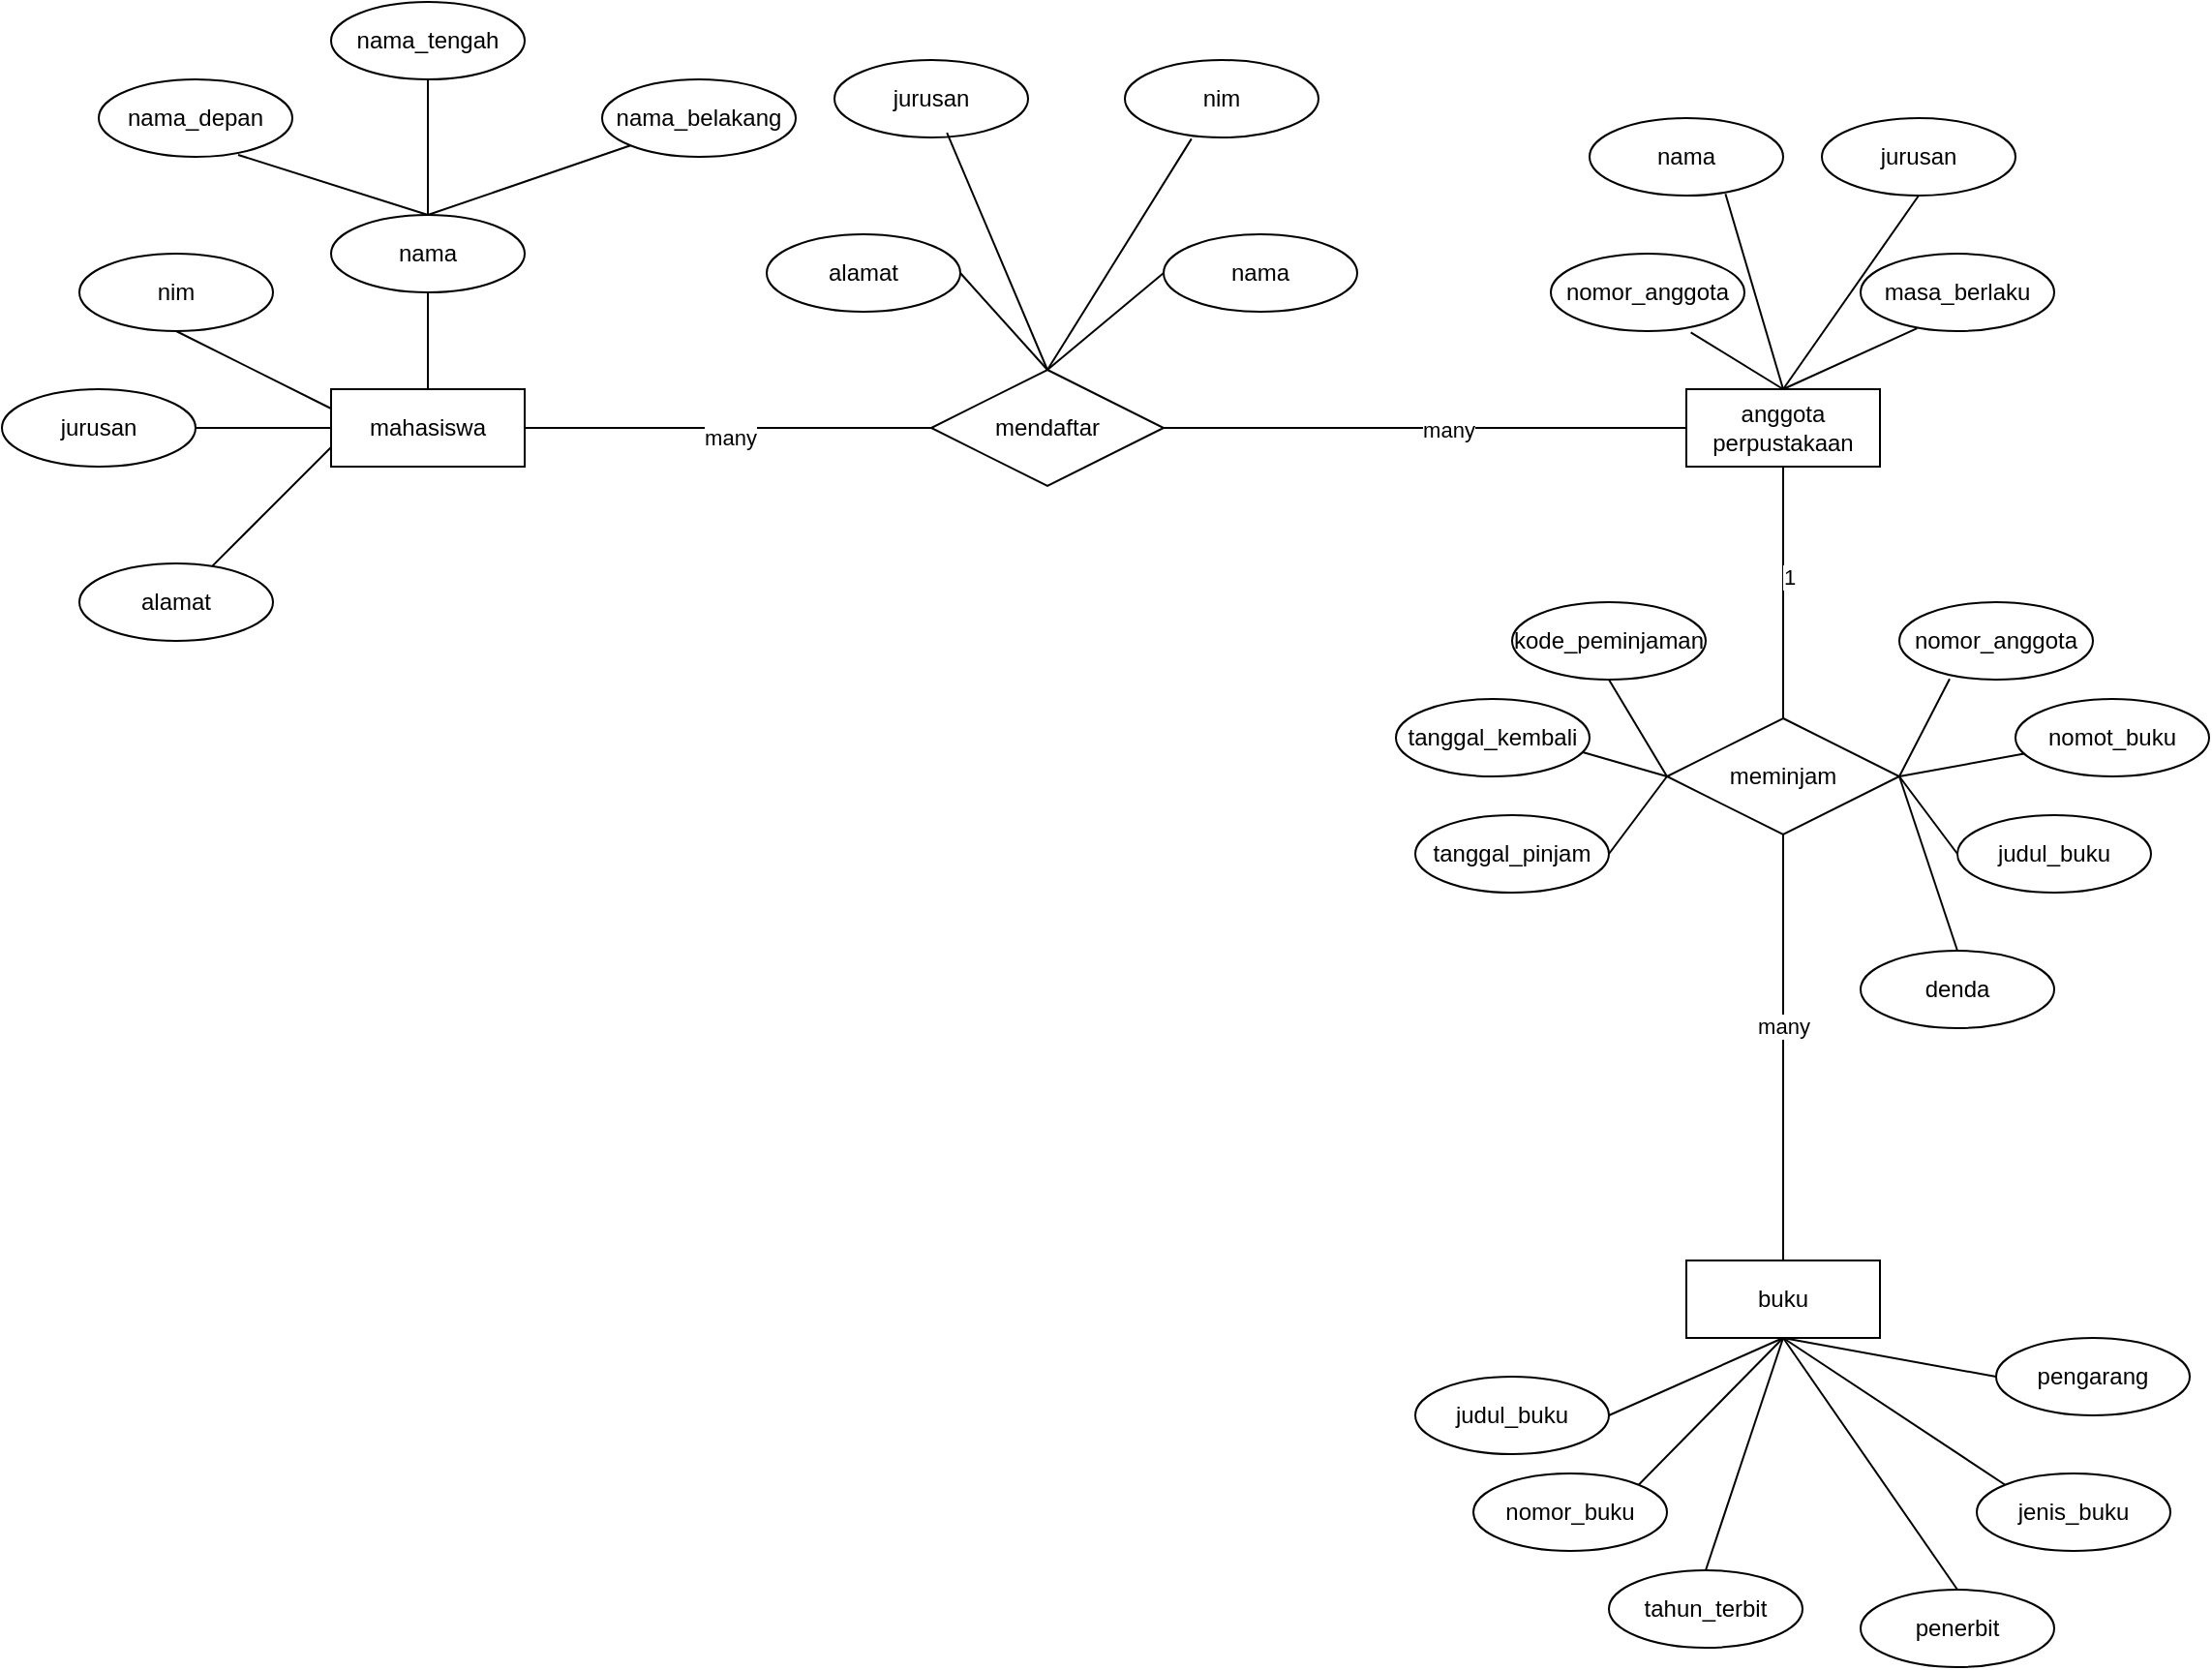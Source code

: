 <mxfile version="24.7.6">
  <diagram name="Page-1" id="V6a1riP6r5GUn1IQwJzq">
    <mxGraphModel dx="1004" dy="659" grid="1" gridSize="10" guides="1" tooltips="1" connect="1" arrows="1" fold="1" page="1" pageScale="1" pageWidth="850" pageHeight="1100" math="0" shadow="0">
      <root>
        <mxCell id="0" />
        <mxCell id="1" parent="0" />
        <mxCell id="k1xJlZbViwifwcdkestp-10" value="mahasiswa" style="whiteSpace=wrap;html=1;align=center;" vertex="1" parent="1">
          <mxGeometry x="200" y="380" width="100" height="40" as="geometry" />
        </mxCell>
        <mxCell id="k1xJlZbViwifwcdkestp-11" value="alamat" style="ellipse;whiteSpace=wrap;html=1;align=center;" vertex="1" parent="1">
          <mxGeometry x="70" y="470" width="100" height="40" as="geometry" />
        </mxCell>
        <mxCell id="k1xJlZbViwifwcdkestp-12" value="jurusan" style="ellipse;whiteSpace=wrap;html=1;align=center;" vertex="1" parent="1">
          <mxGeometry x="30" y="380" width="100" height="40" as="geometry" />
        </mxCell>
        <mxCell id="k1xJlZbViwifwcdkestp-13" value="nim" style="ellipse;whiteSpace=wrap;html=1;align=center;" vertex="1" parent="1">
          <mxGeometry x="70" y="310" width="100" height="40" as="geometry" />
        </mxCell>
        <mxCell id="k1xJlZbViwifwcdkestp-14" value="nama" style="ellipse;whiteSpace=wrap;html=1;align=center;" vertex="1" parent="1">
          <mxGeometry x="200" y="290" width="100" height="40" as="geometry" />
        </mxCell>
        <mxCell id="k1xJlZbViwifwcdkestp-15" value="nama_belakang" style="ellipse;whiteSpace=wrap;html=1;align=center;" vertex="1" parent="1">
          <mxGeometry x="340" y="220" width="100" height="40" as="geometry" />
        </mxCell>
        <mxCell id="k1xJlZbViwifwcdkestp-16" value="nama_depan" style="ellipse;whiteSpace=wrap;html=1;align=center;" vertex="1" parent="1">
          <mxGeometry x="80" y="220" width="100" height="40" as="geometry" />
        </mxCell>
        <mxCell id="k1xJlZbViwifwcdkestp-17" value="nama_tengah" style="ellipse;whiteSpace=wrap;html=1;align=center;" vertex="1" parent="1">
          <mxGeometry x="200" y="180" width="100" height="40" as="geometry" />
        </mxCell>
        <mxCell id="k1xJlZbViwifwcdkestp-23" value="" style="endArrow=none;html=1;rounded=0;entryX=0;entryY=0.5;entryDx=0;entryDy=0;exitX=1;exitY=0.5;exitDx=0;exitDy=0;" edge="1" parent="1" source="k1xJlZbViwifwcdkestp-12" target="k1xJlZbViwifwcdkestp-10">
          <mxGeometry relative="1" as="geometry">
            <mxPoint x="124" y="400" as="sourcePoint" />
            <mxPoint x="300" y="470" as="targetPoint" />
          </mxGeometry>
        </mxCell>
        <mxCell id="k1xJlZbViwifwcdkestp-24" value="" style="endArrow=none;html=1;rounded=0;entryX=0;entryY=0.75;entryDx=0;entryDy=0;" edge="1" parent="1" source="k1xJlZbViwifwcdkestp-11" target="k1xJlZbViwifwcdkestp-10">
          <mxGeometry relative="1" as="geometry">
            <mxPoint x="190" y="470" as="sourcePoint" />
            <mxPoint x="350" y="470" as="targetPoint" />
          </mxGeometry>
        </mxCell>
        <mxCell id="k1xJlZbViwifwcdkestp-25" value="" style="endArrow=none;html=1;rounded=0;entryX=0;entryY=0.25;entryDx=0;entryDy=0;exitX=0.5;exitY=1;exitDx=0;exitDy=0;" edge="1" parent="1" source="k1xJlZbViwifwcdkestp-13" target="k1xJlZbViwifwcdkestp-10">
          <mxGeometry relative="1" as="geometry">
            <mxPoint x="190" y="340" as="sourcePoint" />
            <mxPoint x="400" y="370" as="targetPoint" />
          </mxGeometry>
        </mxCell>
        <mxCell id="k1xJlZbViwifwcdkestp-26" value="" style="endArrow=none;html=1;rounded=0;exitX=0.5;exitY=0;exitDx=0;exitDy=0;entryX=0.5;entryY=1;entryDx=0;entryDy=0;" edge="1" parent="1" source="k1xJlZbViwifwcdkestp-10" target="k1xJlZbViwifwcdkestp-14">
          <mxGeometry relative="1" as="geometry">
            <mxPoint x="270" y="360" as="sourcePoint" />
            <mxPoint x="430" y="360" as="targetPoint" />
          </mxGeometry>
        </mxCell>
        <mxCell id="k1xJlZbViwifwcdkestp-27" value="" style="endArrow=none;html=1;rounded=0;exitX=0.5;exitY=0;exitDx=0;exitDy=0;entryX=0;entryY=1;entryDx=0;entryDy=0;" edge="1" parent="1" source="k1xJlZbViwifwcdkestp-14" target="k1xJlZbViwifwcdkestp-15">
          <mxGeometry relative="1" as="geometry">
            <mxPoint x="310" y="290" as="sourcePoint" />
            <mxPoint x="470" y="290" as="targetPoint" />
          </mxGeometry>
        </mxCell>
        <mxCell id="k1xJlZbViwifwcdkestp-28" value="" style="endArrow=none;html=1;rounded=0;entryX=0.5;entryY=0;entryDx=0;entryDy=0;exitX=0.72;exitY=0.975;exitDx=0;exitDy=0;exitPerimeter=0;" edge="1" parent="1" source="k1xJlZbViwifwcdkestp-16" target="k1xJlZbViwifwcdkestp-14">
          <mxGeometry relative="1" as="geometry">
            <mxPoint x="130" y="270" as="sourcePoint" />
            <mxPoint x="290" y="270" as="targetPoint" />
          </mxGeometry>
        </mxCell>
        <mxCell id="k1xJlZbViwifwcdkestp-29" value="" style="endArrow=none;html=1;rounded=0;exitX=0.5;exitY=0;exitDx=0;exitDy=0;entryX=0.5;entryY=1;entryDx=0;entryDy=0;" edge="1" parent="1" source="k1xJlZbViwifwcdkestp-14" target="k1xJlZbViwifwcdkestp-17">
          <mxGeometry relative="1" as="geometry">
            <mxPoint x="260" y="260" as="sourcePoint" />
            <mxPoint x="420" y="260" as="targetPoint" />
          </mxGeometry>
        </mxCell>
        <mxCell id="k1xJlZbViwifwcdkestp-30" value="mendaftar" style="shape=rhombus;perimeter=rhombusPerimeter;whiteSpace=wrap;html=1;align=center;" vertex="1" parent="1">
          <mxGeometry x="510" y="370" width="120" height="60" as="geometry" />
        </mxCell>
        <mxCell id="k1xJlZbViwifwcdkestp-31" value="" style="endArrow=none;html=1;rounded=0;exitX=1;exitY=0.5;exitDx=0;exitDy=0;entryX=0;entryY=0.5;entryDx=0;entryDy=0;" edge="1" parent="1" source="k1xJlZbViwifwcdkestp-10" target="k1xJlZbViwifwcdkestp-30">
          <mxGeometry relative="1" as="geometry">
            <mxPoint x="320" y="399.5" as="sourcePoint" />
            <mxPoint x="480" y="399.5" as="targetPoint" />
          </mxGeometry>
        </mxCell>
        <mxCell id="k1xJlZbViwifwcdkestp-84" value="many" style="edgeLabel;html=1;align=center;verticalAlign=middle;resizable=0;points=[];" vertex="1" connectable="0" parent="k1xJlZbViwifwcdkestp-31">
          <mxGeometry x="0.004" y="-5" relative="1" as="geometry">
            <mxPoint as="offset" />
          </mxGeometry>
        </mxCell>
        <mxCell id="k1xJlZbViwifwcdkestp-33" value="alamat" style="ellipse;whiteSpace=wrap;html=1;align=center;" vertex="1" parent="1">
          <mxGeometry x="425" y="300" width="100" height="40" as="geometry" />
        </mxCell>
        <mxCell id="k1xJlZbViwifwcdkestp-34" value="nama" style="ellipse;whiteSpace=wrap;html=1;align=center;" vertex="1" parent="1">
          <mxGeometry x="630" y="300" width="100" height="40" as="geometry" />
        </mxCell>
        <mxCell id="k1xJlZbViwifwcdkestp-35" value="jurusan" style="ellipse;whiteSpace=wrap;html=1;align=center;" vertex="1" parent="1">
          <mxGeometry x="460" y="210" width="100" height="40" as="geometry" />
        </mxCell>
        <mxCell id="k1xJlZbViwifwcdkestp-36" value="nim" style="ellipse;whiteSpace=wrap;html=1;align=center;" vertex="1" parent="1">
          <mxGeometry x="610" y="210" width="100" height="40" as="geometry" />
        </mxCell>
        <mxCell id="k1xJlZbViwifwcdkestp-37" value="" style="endArrow=none;html=1;rounded=0;entryX=0.5;entryY=0;entryDx=0;entryDy=0;exitX=1;exitY=0.5;exitDx=0;exitDy=0;" edge="1" parent="1" source="k1xJlZbViwifwcdkestp-33" target="k1xJlZbViwifwcdkestp-30">
          <mxGeometry relative="1" as="geometry">
            <mxPoint x="520" y="360" as="sourcePoint" />
            <mxPoint x="670" y="360" as="targetPoint" />
          </mxGeometry>
        </mxCell>
        <mxCell id="k1xJlZbViwifwcdkestp-38" value="" style="endArrow=none;html=1;rounded=0;exitX=0.5;exitY=0;exitDx=0;exitDy=0;entryX=0;entryY=0.5;entryDx=0;entryDy=0;" edge="1" parent="1" source="k1xJlZbViwifwcdkestp-30" target="k1xJlZbViwifwcdkestp-34">
          <mxGeometry relative="1" as="geometry">
            <mxPoint x="520" y="360" as="sourcePoint" />
            <mxPoint x="680" y="360" as="targetPoint" />
          </mxGeometry>
        </mxCell>
        <mxCell id="k1xJlZbViwifwcdkestp-39" value="" style="endArrow=none;html=1;rounded=0;exitX=0.5;exitY=0;exitDx=0;exitDy=0;entryX=0.581;entryY=0.938;entryDx=0;entryDy=0;entryPerimeter=0;" edge="1" parent="1" source="k1xJlZbViwifwcdkestp-30" target="k1xJlZbViwifwcdkestp-35">
          <mxGeometry relative="1" as="geometry">
            <mxPoint x="520" y="360" as="sourcePoint" />
            <mxPoint x="680" y="360" as="targetPoint" />
          </mxGeometry>
        </mxCell>
        <mxCell id="k1xJlZbViwifwcdkestp-40" value="" style="endArrow=none;html=1;rounded=0;exitX=0.5;exitY=0;exitDx=0;exitDy=0;entryX=0.344;entryY=1.017;entryDx=0;entryDy=0;entryPerimeter=0;" edge="1" parent="1" source="k1xJlZbViwifwcdkestp-30" target="k1xJlZbViwifwcdkestp-36">
          <mxGeometry relative="1" as="geometry">
            <mxPoint x="520" y="360" as="sourcePoint" />
            <mxPoint x="680" y="360" as="targetPoint" />
          </mxGeometry>
        </mxCell>
        <mxCell id="k1xJlZbViwifwcdkestp-41" value="anggota&lt;div&gt;perpustakaan&lt;/div&gt;" style="whiteSpace=wrap;html=1;align=center;" vertex="1" parent="1">
          <mxGeometry x="900" y="380" width="100" height="40" as="geometry" />
        </mxCell>
        <mxCell id="k1xJlZbViwifwcdkestp-42" value="" style="endArrow=none;html=1;rounded=0;exitX=1;exitY=0.5;exitDx=0;exitDy=0;entryX=0;entryY=0.5;entryDx=0;entryDy=0;" edge="1" parent="1" source="k1xJlZbViwifwcdkestp-30" target="k1xJlZbViwifwcdkestp-41">
          <mxGeometry relative="1" as="geometry">
            <mxPoint x="670" y="400" as="sourcePoint" />
            <mxPoint x="830" y="400" as="targetPoint" />
          </mxGeometry>
        </mxCell>
        <mxCell id="k1xJlZbViwifwcdkestp-85" value="many" style="edgeLabel;html=1;align=center;verticalAlign=middle;resizable=0;points=[];" vertex="1" connectable="0" parent="k1xJlZbViwifwcdkestp-42">
          <mxGeometry x="0.089" y="-1" relative="1" as="geometry">
            <mxPoint as="offset" />
          </mxGeometry>
        </mxCell>
        <mxCell id="k1xJlZbViwifwcdkestp-43" value="nomor_anggota" style="ellipse;whiteSpace=wrap;html=1;align=center;" vertex="1" parent="1">
          <mxGeometry x="830" y="310" width="100" height="40" as="geometry" />
        </mxCell>
        <mxCell id="k1xJlZbViwifwcdkestp-44" value="masa_berlaku" style="ellipse;whiteSpace=wrap;html=1;align=center;" vertex="1" parent="1">
          <mxGeometry x="990" y="310" width="100" height="40" as="geometry" />
        </mxCell>
        <mxCell id="k1xJlZbViwifwcdkestp-45" value="nama" style="ellipse;whiteSpace=wrap;html=1;align=center;" vertex="1" parent="1">
          <mxGeometry x="850" y="240" width="100" height="40" as="geometry" />
        </mxCell>
        <mxCell id="k1xJlZbViwifwcdkestp-46" value="jurusan" style="ellipse;whiteSpace=wrap;html=1;align=center;" vertex="1" parent="1">
          <mxGeometry x="970" y="240" width="100" height="40" as="geometry" />
        </mxCell>
        <mxCell id="k1xJlZbViwifwcdkestp-47" value="" style="endArrow=none;html=1;rounded=0;exitX=0.723;exitY=1.017;exitDx=0;exitDy=0;exitPerimeter=0;entryX=0.5;entryY=0;entryDx=0;entryDy=0;" edge="1" parent="1" source="k1xJlZbViwifwcdkestp-43" target="k1xJlZbViwifwcdkestp-41">
          <mxGeometry relative="1" as="geometry">
            <mxPoint x="730" y="350" as="sourcePoint" />
            <mxPoint x="950" y="330" as="targetPoint" />
          </mxGeometry>
        </mxCell>
        <mxCell id="k1xJlZbViwifwcdkestp-48" value="" style="endArrow=none;html=1;rounded=0;entryX=0.292;entryY=0.964;entryDx=0;entryDy=0;entryPerimeter=0;exitX=0.5;exitY=0;exitDx=0;exitDy=0;" edge="1" parent="1" source="k1xJlZbViwifwcdkestp-41" target="k1xJlZbViwifwcdkestp-44">
          <mxGeometry relative="1" as="geometry">
            <mxPoint x="970" y="380" as="sourcePoint" />
            <mxPoint x="1180" y="370" as="targetPoint" />
          </mxGeometry>
        </mxCell>
        <mxCell id="k1xJlZbViwifwcdkestp-49" value="" style="endArrow=none;html=1;rounded=0;entryX=0.5;entryY=0;entryDx=0;entryDy=0;exitX=0.702;exitY=0.978;exitDx=0;exitDy=0;exitPerimeter=0;" edge="1" parent="1" source="k1xJlZbViwifwcdkestp-45" target="k1xJlZbViwifwcdkestp-41">
          <mxGeometry relative="1" as="geometry">
            <mxPoint x="730" y="350" as="sourcePoint" />
            <mxPoint x="890" y="350" as="targetPoint" />
          </mxGeometry>
        </mxCell>
        <mxCell id="k1xJlZbViwifwcdkestp-50" value="" style="endArrow=none;html=1;rounded=0;exitX=0.5;exitY=1;exitDx=0;exitDy=0;entryX=0.5;entryY=0;entryDx=0;entryDy=0;" edge="1" parent="1" source="k1xJlZbViwifwcdkestp-46" target="k1xJlZbViwifwcdkestp-41">
          <mxGeometry relative="1" as="geometry">
            <mxPoint x="890" y="300" as="sourcePoint" />
            <mxPoint x="970" y="330" as="targetPoint" />
          </mxGeometry>
        </mxCell>
        <mxCell id="k1xJlZbViwifwcdkestp-52" value="meminjam" style="shape=rhombus;perimeter=rhombusPerimeter;whiteSpace=wrap;html=1;align=center;" vertex="1" parent="1">
          <mxGeometry x="890" y="550" width="120" height="60" as="geometry" />
        </mxCell>
        <mxCell id="k1xJlZbViwifwcdkestp-53" value="" style="endArrow=none;html=1;rounded=0;entryX=0.5;entryY=1;entryDx=0;entryDy=0;" edge="1" parent="1" source="k1xJlZbViwifwcdkestp-52" target="k1xJlZbViwifwcdkestp-41">
          <mxGeometry relative="1" as="geometry">
            <mxPoint x="730" y="520" as="sourcePoint" />
            <mxPoint x="890" y="520" as="targetPoint" />
          </mxGeometry>
        </mxCell>
        <mxCell id="k1xJlZbViwifwcdkestp-86" value="1" style="edgeLabel;html=1;align=center;verticalAlign=middle;resizable=0;points=[];" vertex="1" connectable="0" parent="k1xJlZbViwifwcdkestp-53">
          <mxGeometry x="0.126" y="-3" relative="1" as="geometry">
            <mxPoint as="offset" />
          </mxGeometry>
        </mxCell>
        <mxCell id="k1xJlZbViwifwcdkestp-54" value="kode_peminjaman" style="ellipse;whiteSpace=wrap;html=1;align=center;" vertex="1" parent="1">
          <mxGeometry x="810" y="490" width="100" height="40" as="geometry" />
        </mxCell>
        <mxCell id="k1xJlZbViwifwcdkestp-55" value="tanggal_kembali" style="ellipse;whiteSpace=wrap;html=1;align=center;" vertex="1" parent="1">
          <mxGeometry x="750" y="540" width="100" height="40" as="geometry" />
        </mxCell>
        <mxCell id="k1xJlZbViwifwcdkestp-56" value="tanggal_pinjam" style="ellipse;whiteSpace=wrap;html=1;align=center;" vertex="1" parent="1">
          <mxGeometry x="760" y="600" width="100" height="40" as="geometry" />
        </mxCell>
        <mxCell id="k1xJlZbViwifwcdkestp-57" value="" style="endArrow=none;html=1;rounded=0;entryX=0;entryY=0.5;entryDx=0;entryDy=0;exitX=0.5;exitY=1;exitDx=0;exitDy=0;" edge="1" parent="1" source="k1xJlZbViwifwcdkestp-54" target="k1xJlZbViwifwcdkestp-52">
          <mxGeometry relative="1" as="geometry">
            <mxPoint x="920" y="660" as="sourcePoint" />
            <mxPoint x="1080" y="660" as="targetPoint" />
          </mxGeometry>
        </mxCell>
        <mxCell id="k1xJlZbViwifwcdkestp-58" value="" style="endArrow=none;html=1;rounded=0;entryX=0;entryY=0.5;entryDx=0;entryDy=0;exitX=0.965;exitY=0.688;exitDx=0;exitDy=0;exitPerimeter=0;" edge="1" parent="1" source="k1xJlZbViwifwcdkestp-55" target="k1xJlZbViwifwcdkestp-52">
          <mxGeometry relative="1" as="geometry">
            <mxPoint x="880" y="660" as="sourcePoint" />
            <mxPoint x="1040" y="660" as="targetPoint" />
          </mxGeometry>
        </mxCell>
        <mxCell id="k1xJlZbViwifwcdkestp-59" value="" style="endArrow=none;html=1;rounded=0;entryX=0;entryY=0.5;entryDx=0;entryDy=0;exitX=1;exitY=0.5;exitDx=0;exitDy=0;" edge="1" parent="1" source="k1xJlZbViwifwcdkestp-56" target="k1xJlZbViwifwcdkestp-52">
          <mxGeometry relative="1" as="geometry">
            <mxPoint x="920" y="650" as="sourcePoint" />
            <mxPoint x="1080" y="650" as="targetPoint" />
          </mxGeometry>
        </mxCell>
        <mxCell id="k1xJlZbViwifwcdkestp-60" value="nomor_anggota" style="ellipse;whiteSpace=wrap;html=1;align=center;" vertex="1" parent="1">
          <mxGeometry x="1010" y="490" width="100" height="40" as="geometry" />
        </mxCell>
        <mxCell id="k1xJlZbViwifwcdkestp-61" value="nomot_buku" style="ellipse;whiteSpace=wrap;html=1;align=center;" vertex="1" parent="1">
          <mxGeometry x="1070" y="540" width="100" height="40" as="geometry" />
        </mxCell>
        <mxCell id="k1xJlZbViwifwcdkestp-62" value="judul_buku" style="ellipse;whiteSpace=wrap;html=1;align=center;" vertex="1" parent="1">
          <mxGeometry x="1040" y="600" width="100" height="40" as="geometry" />
        </mxCell>
        <mxCell id="k1xJlZbViwifwcdkestp-63" value="denda" style="ellipse;whiteSpace=wrap;html=1;align=center;" vertex="1" parent="1">
          <mxGeometry x="990" y="670" width="100" height="40" as="geometry" />
        </mxCell>
        <mxCell id="k1xJlZbViwifwcdkestp-64" value="" style="endArrow=none;html=1;rounded=0;exitX=1;exitY=0.5;exitDx=0;exitDy=0;entryX=0.26;entryY=0.991;entryDx=0;entryDy=0;entryPerimeter=0;" edge="1" parent="1" source="k1xJlZbViwifwcdkestp-52" target="k1xJlZbViwifwcdkestp-60">
          <mxGeometry relative="1" as="geometry">
            <mxPoint x="830" y="550" as="sourcePoint" />
            <mxPoint x="990" y="550" as="targetPoint" />
          </mxGeometry>
        </mxCell>
        <mxCell id="k1xJlZbViwifwcdkestp-65" value="" style="endArrow=none;html=1;rounded=0;entryX=1;entryY=0.5;entryDx=0;entryDy=0;" edge="1" parent="1" source="k1xJlZbViwifwcdkestp-61" target="k1xJlZbViwifwcdkestp-52">
          <mxGeometry relative="1" as="geometry">
            <mxPoint x="830" y="550" as="sourcePoint" />
            <mxPoint x="990" y="550" as="targetPoint" />
          </mxGeometry>
        </mxCell>
        <mxCell id="k1xJlZbViwifwcdkestp-66" value="" style="endArrow=none;html=1;rounded=0;entryX=1;entryY=0.5;entryDx=0;entryDy=0;exitX=0;exitY=0.5;exitDx=0;exitDy=0;" edge="1" parent="1" source="k1xJlZbViwifwcdkestp-62" target="k1xJlZbViwifwcdkestp-52">
          <mxGeometry relative="1" as="geometry">
            <mxPoint x="700" y="670" as="sourcePoint" />
            <mxPoint x="860" y="670" as="targetPoint" />
          </mxGeometry>
        </mxCell>
        <mxCell id="k1xJlZbViwifwcdkestp-67" value="" style="endArrow=none;html=1;rounded=0;entryX=1;entryY=0.5;entryDx=0;entryDy=0;exitX=0.5;exitY=0;exitDx=0;exitDy=0;" edge="1" parent="1" source="k1xJlZbViwifwcdkestp-63" target="k1xJlZbViwifwcdkestp-52">
          <mxGeometry relative="1" as="geometry">
            <mxPoint x="710" y="640" as="sourcePoint" />
            <mxPoint x="1010" y="580" as="targetPoint" />
          </mxGeometry>
        </mxCell>
        <mxCell id="k1xJlZbViwifwcdkestp-68" value="" style="endArrow=none;html=1;rounded=0;entryX=0.5;entryY=1;entryDx=0;entryDy=0;exitX=0.5;exitY=0;exitDx=0;exitDy=0;" edge="1" parent="1" source="k1xJlZbViwifwcdkestp-69" target="k1xJlZbViwifwcdkestp-52">
          <mxGeometry relative="1" as="geometry">
            <mxPoint x="950" y="800" as="sourcePoint" />
            <mxPoint x="990" y="760" as="targetPoint" />
          </mxGeometry>
        </mxCell>
        <mxCell id="k1xJlZbViwifwcdkestp-87" value="many" style="edgeLabel;html=1;align=center;verticalAlign=middle;resizable=0;points=[];" vertex="1" connectable="0" parent="k1xJlZbViwifwcdkestp-68">
          <mxGeometry x="0.106" relative="1" as="geometry">
            <mxPoint as="offset" />
          </mxGeometry>
        </mxCell>
        <mxCell id="k1xJlZbViwifwcdkestp-69" value="buku" style="whiteSpace=wrap;html=1;align=center;" vertex="1" parent="1">
          <mxGeometry x="900" y="830" width="100" height="40" as="geometry" />
        </mxCell>
        <mxCell id="k1xJlZbViwifwcdkestp-70" value="judul_buku" style="ellipse;whiteSpace=wrap;html=1;align=center;" vertex="1" parent="1">
          <mxGeometry x="760" y="890" width="100" height="40" as="geometry" />
        </mxCell>
        <mxCell id="k1xJlZbViwifwcdkestp-72" value="" style="endArrow=none;html=1;rounded=0;entryX=0.5;entryY=1;entryDx=0;entryDy=0;exitX=1;exitY=0.5;exitDx=0;exitDy=0;" edge="1" parent="1" source="k1xJlZbViwifwcdkestp-70" target="k1xJlZbViwifwcdkestp-69">
          <mxGeometry relative="1" as="geometry">
            <mxPoint x="940" y="940" as="sourcePoint" />
            <mxPoint x="1100" y="940" as="targetPoint" />
          </mxGeometry>
        </mxCell>
        <mxCell id="k1xJlZbViwifwcdkestp-73" value="nomor_buku" style="ellipse;whiteSpace=wrap;html=1;align=center;" vertex="1" parent="1">
          <mxGeometry x="790" y="940" width="100" height="40" as="geometry" />
        </mxCell>
        <mxCell id="k1xJlZbViwifwcdkestp-74" value="tahun_terbit" style="ellipse;whiteSpace=wrap;html=1;align=center;" vertex="1" parent="1">
          <mxGeometry x="860" y="990" width="100" height="40" as="geometry" />
        </mxCell>
        <mxCell id="k1xJlZbViwifwcdkestp-75" value="penerbit" style="ellipse;whiteSpace=wrap;html=1;align=center;" vertex="1" parent="1">
          <mxGeometry x="990" y="1000" width="100" height="40" as="geometry" />
        </mxCell>
        <mxCell id="k1xJlZbViwifwcdkestp-76" value="jenis_buku" style="ellipse;whiteSpace=wrap;html=1;align=center;" vertex="1" parent="1">
          <mxGeometry x="1050" y="940" width="100" height="40" as="geometry" />
        </mxCell>
        <mxCell id="k1xJlZbViwifwcdkestp-77" value="pengarang" style="ellipse;whiteSpace=wrap;html=1;align=center;" vertex="1" parent="1">
          <mxGeometry x="1060" y="870" width="100" height="40" as="geometry" />
        </mxCell>
        <mxCell id="k1xJlZbViwifwcdkestp-78" value="" style="endArrow=none;html=1;rounded=0;exitX=0.5;exitY=1;exitDx=0;exitDy=0;entryX=0;entryY=0.5;entryDx=0;entryDy=0;" edge="1" parent="1" source="k1xJlZbViwifwcdkestp-69" target="k1xJlZbViwifwcdkestp-77">
          <mxGeometry relative="1" as="geometry">
            <mxPoint x="920" y="920" as="sourcePoint" />
            <mxPoint x="1080" y="920" as="targetPoint" />
          </mxGeometry>
        </mxCell>
        <mxCell id="k1xJlZbViwifwcdkestp-79" value="" style="endArrow=none;html=1;rounded=0;exitX=0.5;exitY=1;exitDx=0;exitDy=0;entryX=1;entryY=0;entryDx=0;entryDy=0;" edge="1" parent="1" source="k1xJlZbViwifwcdkestp-69" target="k1xJlZbViwifwcdkestp-73">
          <mxGeometry relative="1" as="geometry">
            <mxPoint x="990" y="910" as="sourcePoint" />
            <mxPoint x="1150" y="910" as="targetPoint" />
          </mxGeometry>
        </mxCell>
        <mxCell id="k1xJlZbViwifwcdkestp-80" value="" style="endArrow=none;html=1;rounded=0;exitX=0.5;exitY=1;exitDx=0;exitDy=0;entryX=0;entryY=0;entryDx=0;entryDy=0;" edge="1" parent="1" source="k1xJlZbViwifwcdkestp-69" target="k1xJlZbViwifwcdkestp-76">
          <mxGeometry relative="1" as="geometry">
            <mxPoint x="940" y="940" as="sourcePoint" />
            <mxPoint x="1100" y="940" as="targetPoint" />
          </mxGeometry>
        </mxCell>
        <mxCell id="k1xJlZbViwifwcdkestp-81" value="" style="endArrow=none;html=1;rounded=0;entryX=0.5;entryY=1;entryDx=0;entryDy=0;exitX=0.5;exitY=0;exitDx=0;exitDy=0;" edge="1" parent="1" source="k1xJlZbViwifwcdkestp-74" target="k1xJlZbViwifwcdkestp-69">
          <mxGeometry relative="1" as="geometry">
            <mxPoint x="620" y="980" as="sourcePoint" />
            <mxPoint x="780" y="980" as="targetPoint" />
          </mxGeometry>
        </mxCell>
        <mxCell id="k1xJlZbViwifwcdkestp-82" value="" style="endArrow=none;html=1;rounded=0;entryX=0.5;entryY=1;entryDx=0;entryDy=0;exitX=0.5;exitY=0;exitDx=0;exitDy=0;" edge="1" parent="1" source="k1xJlZbViwifwcdkestp-75" target="k1xJlZbViwifwcdkestp-69">
          <mxGeometry relative="1" as="geometry">
            <mxPoint x="640" y="1040" as="sourcePoint" />
            <mxPoint x="800" y="1040" as="targetPoint" />
          </mxGeometry>
        </mxCell>
      </root>
    </mxGraphModel>
  </diagram>
</mxfile>

